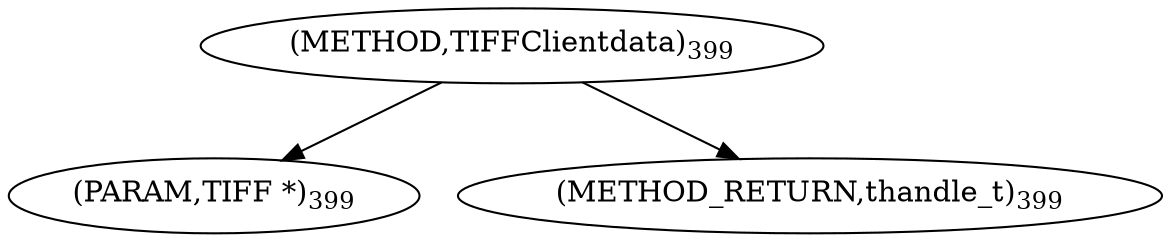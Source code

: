 digraph "TIFFClientdata" {  
"8657" [label = <(METHOD,TIFFClientdata)<SUB>399</SUB>> ]
"8658" [label = <(PARAM,TIFF *)<SUB>399</SUB>> ]
"8659" [label = <(METHOD_RETURN,thandle_t)<SUB>399</SUB>> ]
  "8657" -> "8658" 
  "8657" -> "8659" 
}
